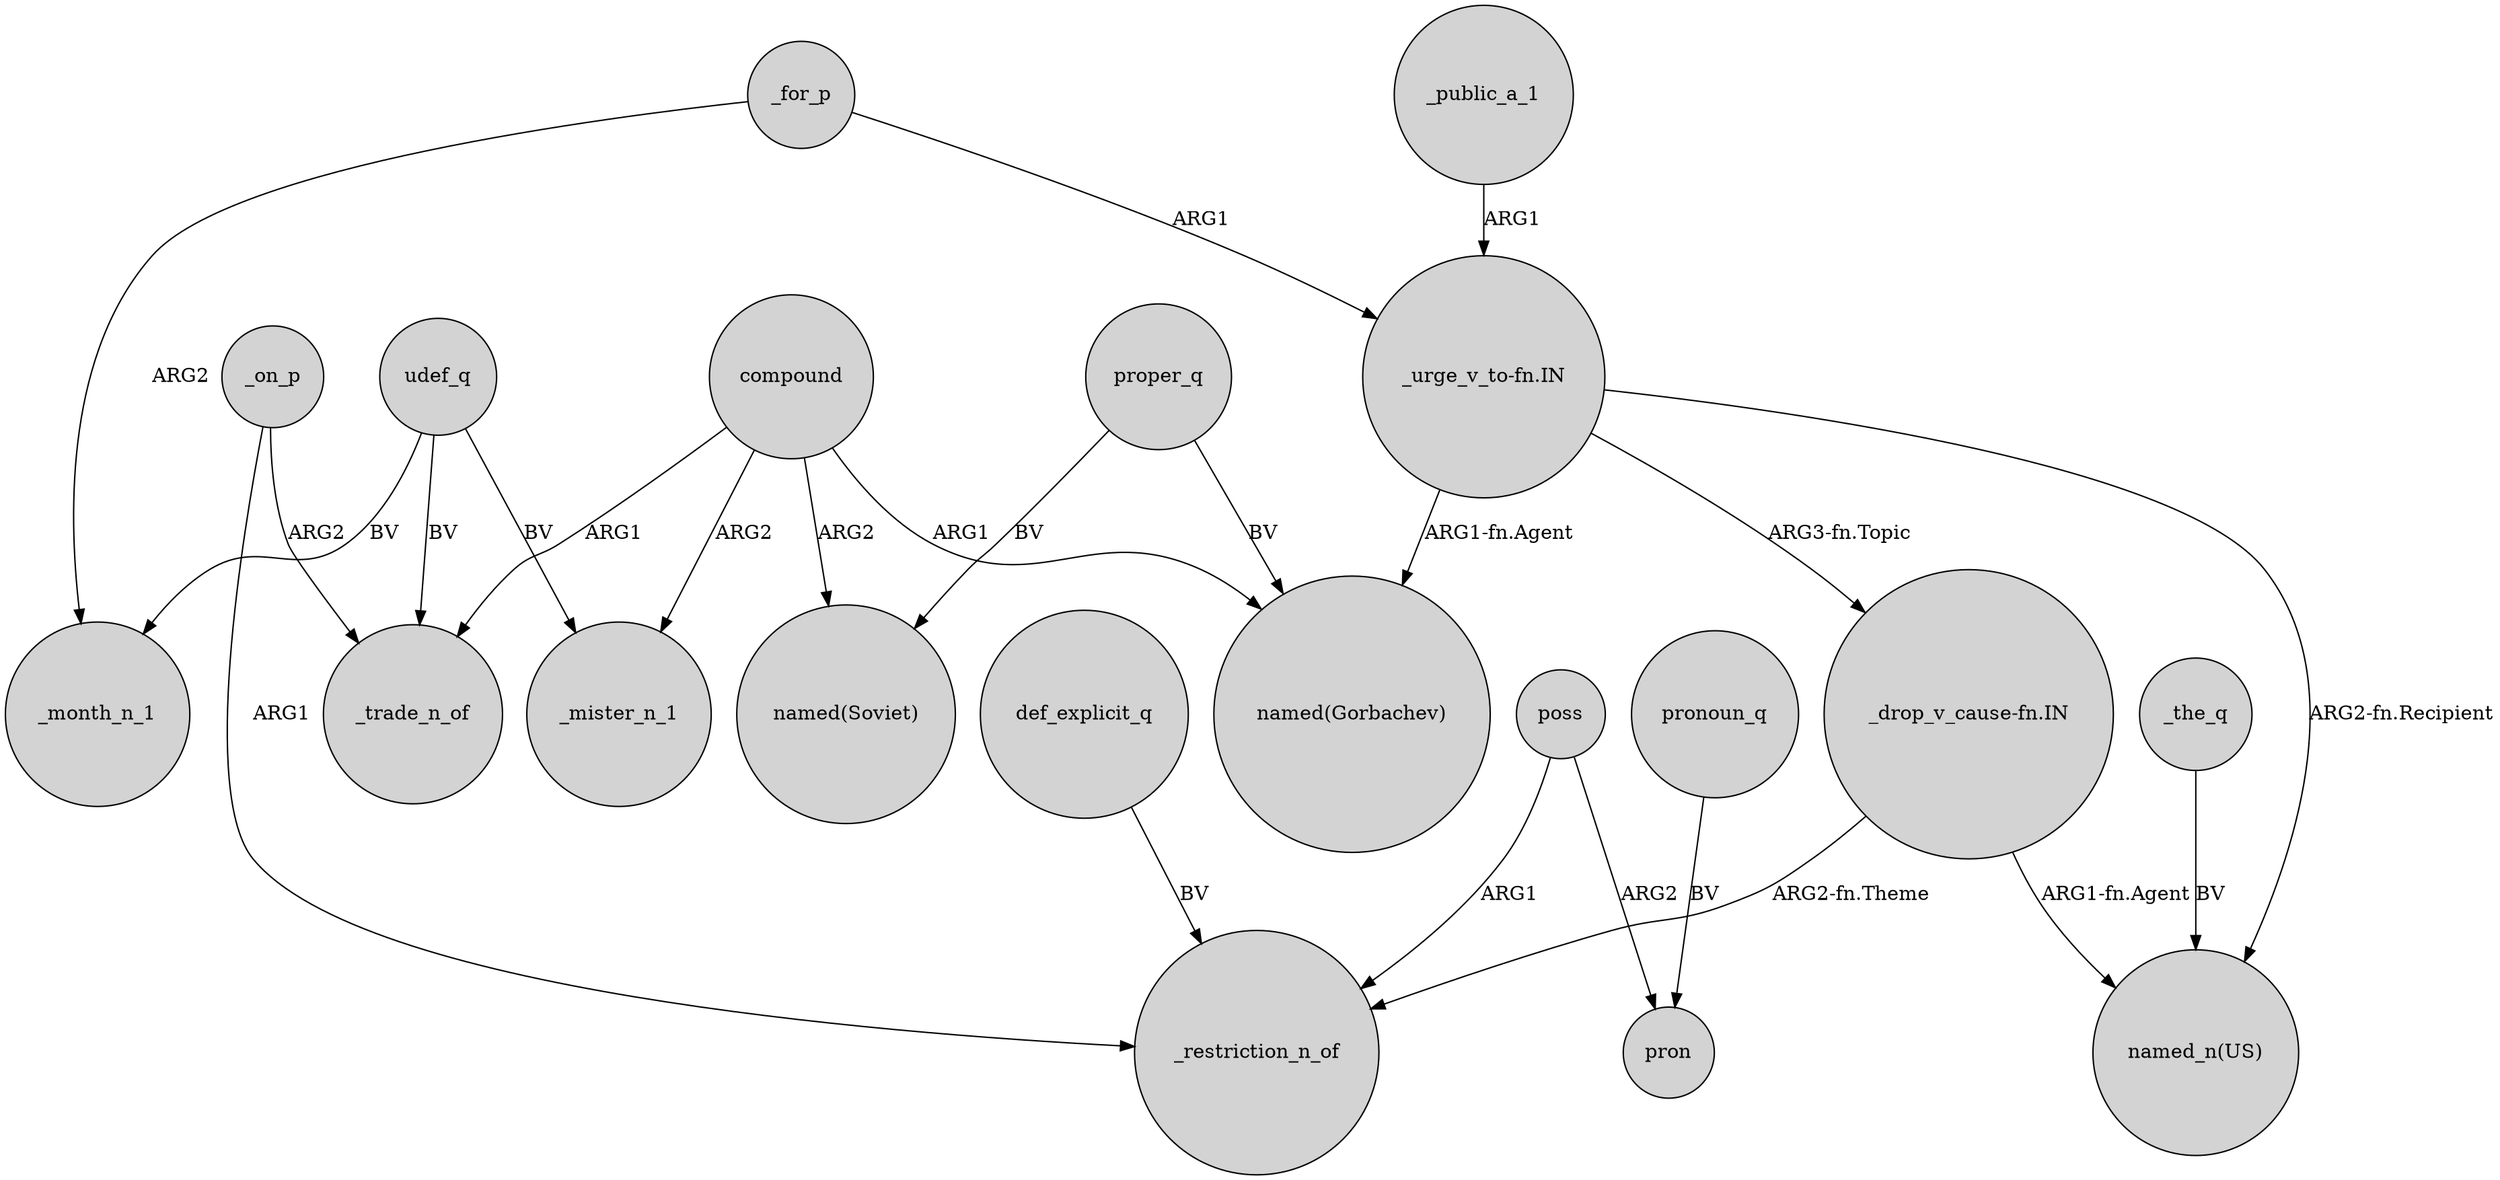 digraph {
	node [shape=circle style=filled]
	_for_p -> _month_n_1 [label=ARG2]
	udef_q -> _trade_n_of [label=BV]
	_for_p -> "_urge_v_to-fn.IN" [label=ARG1]
	poss -> pron [label=ARG2]
	_on_p -> _trade_n_of [label=ARG2]
	"_urge_v_to-fn.IN" -> "named(Gorbachev)" [label="ARG1-fn.Agent"]
	compound -> _mister_n_1 [label=ARG2]
	compound -> _trade_n_of [label=ARG1]
	udef_q -> _mister_n_1 [label=BV]
	"_drop_v_cause-fn.IN" -> _restriction_n_of [label="ARG2-fn.Theme"]
	compound -> "named(Gorbachev)" [label=ARG1]
	udef_q -> _month_n_1 [label=BV]
	proper_q -> "named(Soviet)" [label=BV]
	"_urge_v_to-fn.IN" -> "_drop_v_cause-fn.IN" [label="ARG3-fn.Topic"]
	_the_q -> "named_n(US)" [label=BV]
	"_urge_v_to-fn.IN" -> "named_n(US)" [label="ARG2-fn.Recipient"]
	pronoun_q -> pron [label=BV]
	def_explicit_q -> _restriction_n_of [label=BV]
	compound -> "named(Soviet)" [label=ARG2]
	"_drop_v_cause-fn.IN" -> "named_n(US)" [label="ARG1-fn.Agent"]
	poss -> _restriction_n_of [label=ARG1]
	proper_q -> "named(Gorbachev)" [label=BV]
	_on_p -> _restriction_n_of [label=ARG1]
	_public_a_1 -> "_urge_v_to-fn.IN" [label=ARG1]
}
